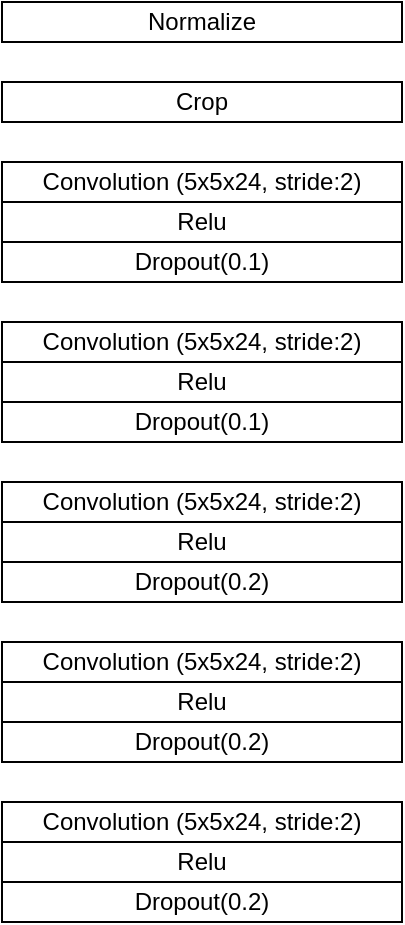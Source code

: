 <mxfile version="14.3.0" type="device"><diagram id="G9_5rBQ7X_vnO6Z53L-S" name="Page-1"><mxGraphModel dx="647" dy="1197" grid="1" gridSize="10" guides="1" tooltips="1" connect="1" arrows="1" fold="1" page="0" pageScale="1" pageWidth="1100" pageHeight="850" math="0" shadow="0"><root><mxCell id="0"/><mxCell id="1" parent="0"/><mxCell id="SO-XZEv7Wgbdw5PLrGWQ-1" value="Normalize" style="rounded=0;whiteSpace=wrap;html=1;" vertex="1" parent="1"><mxGeometry x="360" y="140" width="200" height="20" as="geometry"/></mxCell><mxCell id="SO-XZEv7Wgbdw5PLrGWQ-2" value="Crop" style="rounded=0;whiteSpace=wrap;html=1;" vertex="1" parent="1"><mxGeometry x="360" y="180" width="200" height="20" as="geometry"/></mxCell><mxCell id="SO-XZEv7Wgbdw5PLrGWQ-3" value="Convolution (5x5x24, stride:2)" style="rounded=0;whiteSpace=wrap;html=1;" vertex="1" parent="1"><mxGeometry x="360" y="220" width="200" height="20" as="geometry"/></mxCell><mxCell id="SO-XZEv7Wgbdw5PLrGWQ-4" value="Relu" style="rounded=0;whiteSpace=wrap;html=1;" vertex="1" parent="1"><mxGeometry x="360" y="240" width="200" height="20" as="geometry"/></mxCell><mxCell id="SO-XZEv7Wgbdw5PLrGWQ-5" value="Dropout(0.1)" style="rounded=0;whiteSpace=wrap;html=1;" vertex="1" parent="1"><mxGeometry x="360" y="260" width="200" height="20" as="geometry"/></mxCell><mxCell id="SO-XZEv7Wgbdw5PLrGWQ-6" value="Convolution (5x5x24, stride:2)" style="rounded=0;whiteSpace=wrap;html=1;" vertex="1" parent="1"><mxGeometry x="360" y="300" width="200" height="20" as="geometry"/></mxCell><mxCell id="SO-XZEv7Wgbdw5PLrGWQ-7" value="Relu" style="rounded=0;whiteSpace=wrap;html=1;" vertex="1" parent="1"><mxGeometry x="360" y="320" width="200" height="20" as="geometry"/></mxCell><mxCell id="SO-XZEv7Wgbdw5PLrGWQ-8" value="Dropout(0.1)" style="rounded=0;whiteSpace=wrap;html=1;" vertex="1" parent="1"><mxGeometry x="360" y="340" width="200" height="20" as="geometry"/></mxCell><mxCell id="SO-XZEv7Wgbdw5PLrGWQ-9" value="Convolution (5x5x24, stride:2)" style="rounded=0;whiteSpace=wrap;html=1;" vertex="1" parent="1"><mxGeometry x="360" y="380" width="200" height="20" as="geometry"/></mxCell><mxCell id="SO-XZEv7Wgbdw5PLrGWQ-10" value="Relu" style="rounded=0;whiteSpace=wrap;html=1;" vertex="1" parent="1"><mxGeometry x="360" y="400" width="200" height="20" as="geometry"/></mxCell><mxCell id="SO-XZEv7Wgbdw5PLrGWQ-11" value="Dropout(0.2)" style="rounded=0;whiteSpace=wrap;html=1;" vertex="1" parent="1"><mxGeometry x="360" y="420" width="200" height="20" as="geometry"/></mxCell><mxCell id="SO-XZEv7Wgbdw5PLrGWQ-12" value="Convolution (5x5x24, stride:2)" style="rounded=0;whiteSpace=wrap;html=1;" vertex="1" parent="1"><mxGeometry x="360" y="460" width="200" height="20" as="geometry"/></mxCell><mxCell id="SO-XZEv7Wgbdw5PLrGWQ-13" value="Relu" style="rounded=0;whiteSpace=wrap;html=1;" vertex="1" parent="1"><mxGeometry x="360" y="480" width="200" height="20" as="geometry"/></mxCell><mxCell id="SO-XZEv7Wgbdw5PLrGWQ-14" value="Dropout(0.2)" style="rounded=0;whiteSpace=wrap;html=1;" vertex="1" parent="1"><mxGeometry x="360" y="500" width="200" height="20" as="geometry"/></mxCell><mxCell id="SO-XZEv7Wgbdw5PLrGWQ-15" value="Convolution (5x5x24, stride:2)" style="rounded=0;whiteSpace=wrap;html=1;" vertex="1" parent="1"><mxGeometry x="360" y="540" width="200" height="20" as="geometry"/></mxCell><mxCell id="SO-XZEv7Wgbdw5PLrGWQ-16" value="Relu" style="rounded=0;whiteSpace=wrap;html=1;" vertex="1" parent="1"><mxGeometry x="360" y="560" width="200" height="20" as="geometry"/></mxCell><mxCell id="SO-XZEv7Wgbdw5PLrGWQ-17" value="Dropout(0.2)" style="rounded=0;whiteSpace=wrap;html=1;" vertex="1" parent="1"><mxGeometry x="360" y="580" width="200" height="20" as="geometry"/></mxCell></root></mxGraphModel></diagram></mxfile>